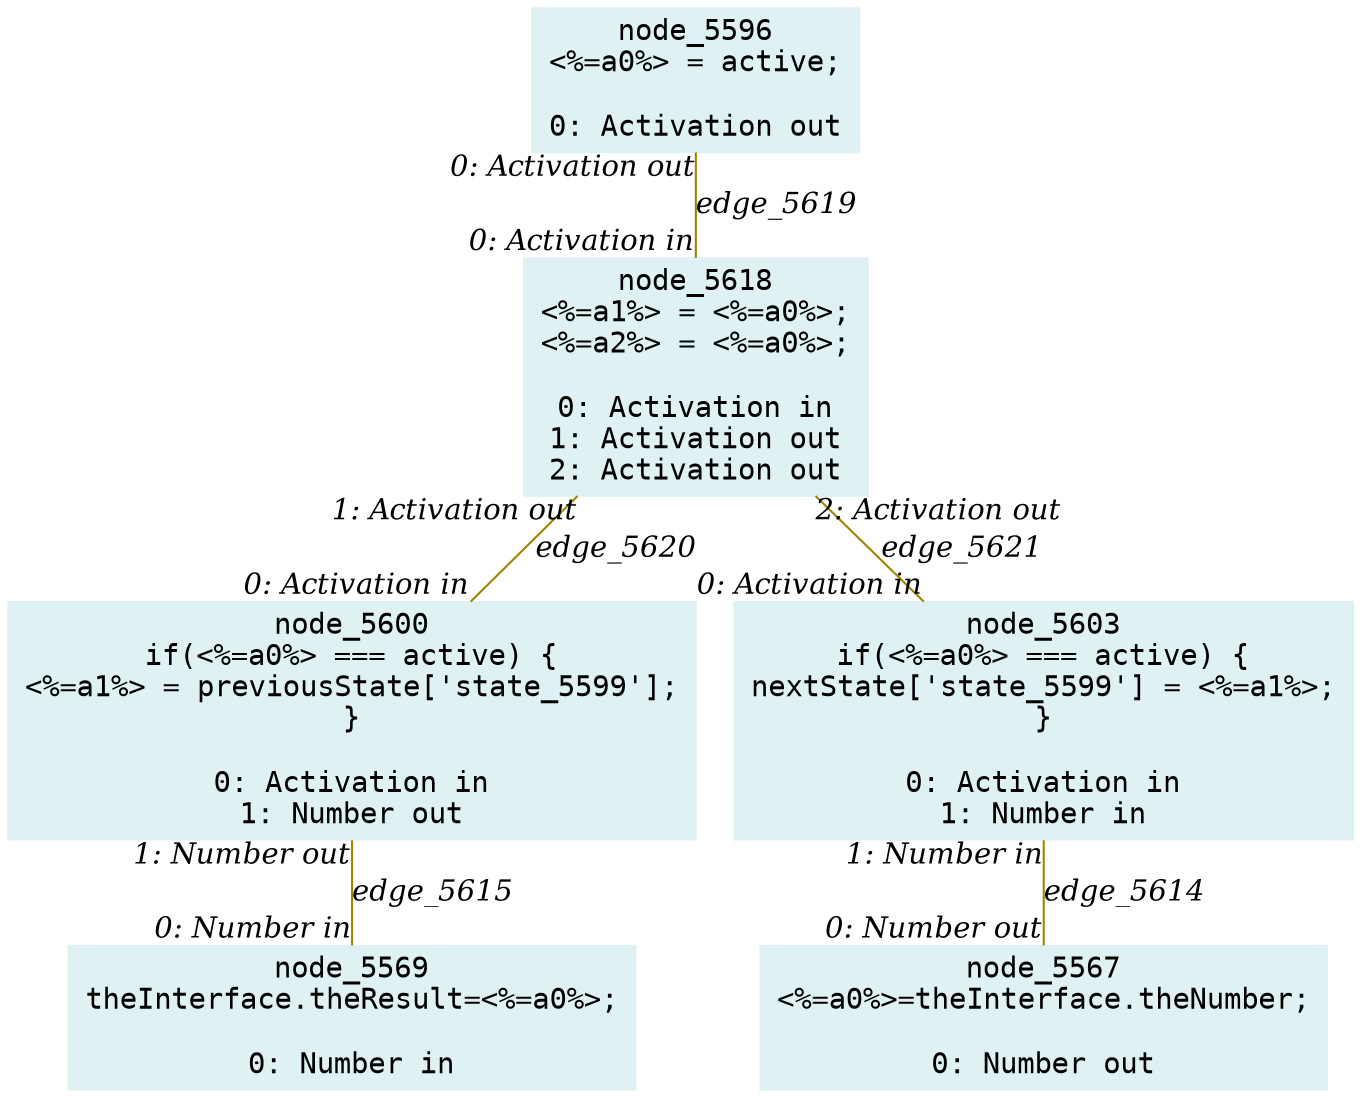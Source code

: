 digraph g{node_5567 [shape="box", style="filled", color="#dff1f2", fontname="Courier", label="node_5567
<%=a0%>=theInterface.theNumber;

0: Number out" ]
node_5569 [shape="box", style="filled", color="#dff1f2", fontname="Courier", label="node_5569
theInterface.theResult=<%=a0%>;

0: Number in" ]
node_5596 [shape="box", style="filled", color="#dff1f2", fontname="Courier", label="node_5596
<%=a0%> = active;

0: Activation out" ]
node_5600 [shape="box", style="filled", color="#dff1f2", fontname="Courier", label="node_5600
if(<%=a0%> === active) {
<%=a1%> = previousState['state_5599'];
}

0: Activation in
1: Number out" ]
node_5603 [shape="box", style="filled", color="#dff1f2", fontname="Courier", label="node_5603
if(<%=a0%> === active) {
nextState['state_5599'] = <%=a1%>;
}

0: Activation in
1: Number in" ]
node_5618 [shape="box", style="filled", color="#dff1f2", fontname="Courier", label="node_5618
<%=a1%> = <%=a0%>;
<%=a2%> = <%=a0%>;

0: Activation in
1: Activation out
2: Activation out" ]
node_5603 -> node_5567 [dir=none, arrowHead=none, fontname="Times-Italic", arrowsize=1, color="#9d8400", label="edge_5614",  headlabel="0: Number out", taillabel="1: Number in" ]
node_5600 -> node_5569 [dir=none, arrowHead=none, fontname="Times-Italic", arrowsize=1, color="#9d8400", label="edge_5615",  headlabel="0: Number in", taillabel="1: Number out" ]
node_5596 -> node_5618 [dir=none, arrowHead=none, fontname="Times-Italic", arrowsize=1, color="#9d8400", label="edge_5619",  headlabel="0: Activation in", taillabel="0: Activation out" ]
node_5618 -> node_5600 [dir=none, arrowHead=none, fontname="Times-Italic", arrowsize=1, color="#9d8400", label="edge_5620",  headlabel="0: Activation in", taillabel="1: Activation out" ]
node_5618 -> node_5603 [dir=none, arrowHead=none, fontname="Times-Italic", arrowsize=1, color="#9d8400", label="edge_5621",  headlabel="0: Activation in", taillabel="2: Activation out" ]
}